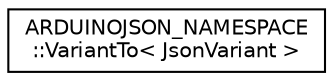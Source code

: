digraph "Graphical Class Hierarchy"
{
 // LATEX_PDF_SIZE
  edge [fontname="Helvetica",fontsize="10",labelfontname="Helvetica",labelfontsize="10"];
  node [fontname="Helvetica",fontsize="10",shape=record];
  rankdir="LR";
  Node0 [label="ARDUINOJSON_NAMESPACE\l::VariantTo\< JsonVariant \>",height=0.2,width=0.4,color="black", fillcolor="white", style="filled",URL="$structARDUINOJSON__NAMESPACE_1_1VariantTo_3_01JsonVariant_01_4.html",tooltip=" "];
}
